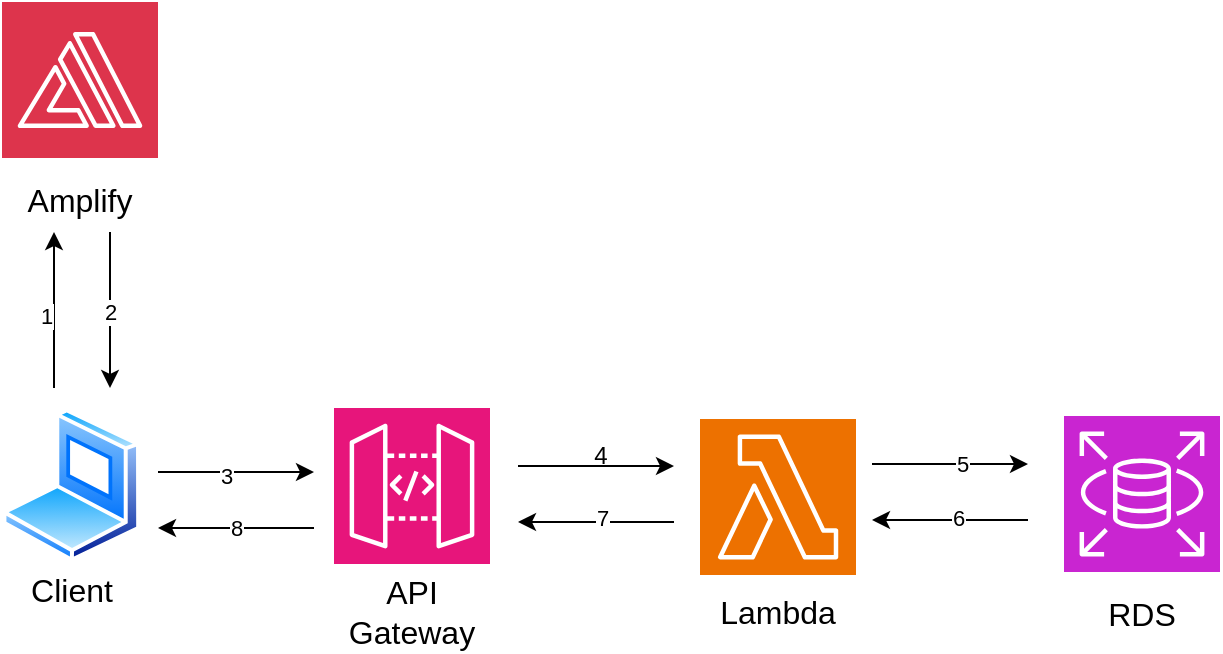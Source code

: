 <mxfile version="22.1.16" type="github">
  <diagram name="Page-1" id="0LZU8UjTFd2PwdZfiGHL">
    <mxGraphModel dx="954" dy="606" grid="0" gridSize="10" guides="1" tooltips="1" connect="1" arrows="1" fold="1" page="0" pageScale="1" pageWidth="850" pageHeight="1100" math="0" shadow="0">
      <root>
        <mxCell id="0" />
        <mxCell id="1" parent="0" />
        <mxCell id="O-yQjCDidxa4uPVZx7qy-1" value="" style="endArrow=classic;html=1;rounded=0;strokeColor=default;" edge="1" parent="1">
          <mxGeometry width="50" height="50" relative="1" as="geometry">
            <mxPoint x="119" y="212" as="sourcePoint" />
            <mxPoint x="119" y="134" as="targetPoint" />
          </mxGeometry>
        </mxCell>
        <mxCell id="O-yQjCDidxa4uPVZx7qy-18" value="1" style="edgeLabel;html=1;align=center;verticalAlign=middle;resizable=0;points=[];" vertex="1" connectable="0" parent="O-yQjCDidxa4uPVZx7qy-1">
          <mxGeometry x="-0.077" y="4" relative="1" as="geometry">
            <mxPoint as="offset" />
          </mxGeometry>
        </mxCell>
        <mxCell id="O-yQjCDidxa4uPVZx7qy-2" value="" style="endArrow=classic;html=1;rounded=0;" edge="1" parent="1">
          <mxGeometry width="50" height="50" relative="1" as="geometry">
            <mxPoint x="147" y="134" as="sourcePoint" />
            <mxPoint x="147" y="212" as="targetPoint" />
          </mxGeometry>
        </mxCell>
        <mxCell id="O-yQjCDidxa4uPVZx7qy-19" value="2" style="edgeLabel;html=1;align=center;verticalAlign=middle;resizable=0;points=[];" vertex="1" connectable="0" parent="O-yQjCDidxa4uPVZx7qy-2">
          <mxGeometry x="0.026" relative="1" as="geometry">
            <mxPoint as="offset" />
          </mxGeometry>
        </mxCell>
        <mxCell id="O-yQjCDidxa4uPVZx7qy-5" value="" style="group;rotation=90;" vertex="1" connectable="0" parent="1">
          <mxGeometry x="196" y="229" width="28" height="78" as="geometry" />
        </mxCell>
        <mxCell id="O-yQjCDidxa4uPVZx7qy-3" value="" style="endArrow=classic;html=1;rounded=0;strokeColor=default;" edge="1" parent="O-yQjCDidxa4uPVZx7qy-5">
          <mxGeometry width="50" height="50" relative="1" as="geometry">
            <mxPoint x="-25" y="25" as="sourcePoint" />
            <mxPoint x="53" y="25" as="targetPoint" />
          </mxGeometry>
        </mxCell>
        <mxCell id="O-yQjCDidxa4uPVZx7qy-20" value="3" style="edgeLabel;html=1;align=center;verticalAlign=middle;resizable=0;points=[];" vertex="1" connectable="0" parent="O-yQjCDidxa4uPVZx7qy-3">
          <mxGeometry x="-0.128" y="-2" relative="1" as="geometry">
            <mxPoint as="offset" />
          </mxGeometry>
        </mxCell>
        <mxCell id="O-yQjCDidxa4uPVZx7qy-4" value="8" style="endArrow=classic;html=1;rounded=0;" edge="1" parent="O-yQjCDidxa4uPVZx7qy-5">
          <mxGeometry width="50" height="50" relative="1" as="geometry">
            <mxPoint x="53" y="53" as="sourcePoint" />
            <mxPoint x="-25" y="53" as="targetPoint" />
          </mxGeometry>
        </mxCell>
        <mxCell id="O-yQjCDidxa4uPVZx7qy-6" value="" style="group;rotation=90;" vertex="1" connectable="0" parent="1">
          <mxGeometry x="376" y="226" width="28" height="78" as="geometry" />
        </mxCell>
        <mxCell id="O-yQjCDidxa4uPVZx7qy-7" value="" style="endArrow=classic;html=1;rounded=0;strokeColor=default;" edge="1" parent="O-yQjCDidxa4uPVZx7qy-6">
          <mxGeometry width="50" height="50" relative="1" as="geometry">
            <mxPoint x="-25" y="25" as="sourcePoint" />
            <mxPoint x="53" y="25" as="targetPoint" />
          </mxGeometry>
        </mxCell>
        <mxCell id="O-yQjCDidxa4uPVZx7qy-8" value="" style="endArrow=classic;html=1;rounded=0;" edge="1" parent="O-yQjCDidxa4uPVZx7qy-6">
          <mxGeometry width="50" height="50" relative="1" as="geometry">
            <mxPoint x="53" y="53" as="sourcePoint" />
            <mxPoint x="-25" y="53" as="targetPoint" />
          </mxGeometry>
        </mxCell>
        <mxCell id="O-yQjCDidxa4uPVZx7qy-25" value="7" style="edgeLabel;html=1;align=center;verticalAlign=middle;resizable=0;points=[];" vertex="1" connectable="0" parent="O-yQjCDidxa4uPVZx7qy-8">
          <mxGeometry x="-0.077" y="-2" relative="1" as="geometry">
            <mxPoint as="offset" />
          </mxGeometry>
        </mxCell>
        <mxCell id="O-yQjCDidxa4uPVZx7qy-10" value="" style="group;rotation=90;" vertex="1" connectable="0" parent="1">
          <mxGeometry x="553" y="225" width="28" height="78" as="geometry" />
        </mxCell>
        <mxCell id="O-yQjCDidxa4uPVZx7qy-11" value="" style="endArrow=classic;html=1;rounded=0;strokeColor=default;" edge="1" parent="O-yQjCDidxa4uPVZx7qy-10">
          <mxGeometry width="50" height="50" relative="1" as="geometry">
            <mxPoint x="-25" y="25" as="sourcePoint" />
            <mxPoint x="53" y="25" as="targetPoint" />
          </mxGeometry>
        </mxCell>
        <mxCell id="O-yQjCDidxa4uPVZx7qy-23" value="5" style="edgeLabel;html=1;align=center;verticalAlign=middle;resizable=0;points=[];" vertex="1" connectable="0" parent="O-yQjCDidxa4uPVZx7qy-11">
          <mxGeometry x="0.154" relative="1" as="geometry">
            <mxPoint as="offset" />
          </mxGeometry>
        </mxCell>
        <mxCell id="O-yQjCDidxa4uPVZx7qy-12" value="" style="endArrow=classic;html=1;rounded=0;" edge="1" parent="O-yQjCDidxa4uPVZx7qy-10">
          <mxGeometry width="50" height="50" relative="1" as="geometry">
            <mxPoint x="53" y="53" as="sourcePoint" />
            <mxPoint x="-25" y="53" as="targetPoint" />
          </mxGeometry>
        </mxCell>
        <mxCell id="O-yQjCDidxa4uPVZx7qy-24" value="6" style="edgeLabel;html=1;align=center;verticalAlign=middle;resizable=0;points=[];" vertex="1" connectable="0" parent="O-yQjCDidxa4uPVZx7qy-12">
          <mxGeometry x="-0.103" y="-1" relative="1" as="geometry">
            <mxPoint as="offset" />
          </mxGeometry>
        </mxCell>
        <mxCell id="O-yQjCDidxa4uPVZx7qy-13" value="" style="group" vertex="1" connectable="0" parent="1">
          <mxGeometry x="624" y="226" width="78" height="116" as="geometry" />
        </mxCell>
        <mxCell id="sJBDt3P0s335DjtUM96a-8" value="" style="sketch=0;points=[[0,0,0],[0.25,0,0],[0.5,0,0],[0.75,0,0],[1,0,0],[0,1,0],[0.25,1,0],[0.5,1,0],[0.75,1,0],[1,1,0],[0,0.25,0],[0,0.5,0],[0,0.75,0],[1,0.25,0],[1,0.5,0],[1,0.75,0]];outlineConnect=0;fontColor=#232F3E;fillColor=#C925D1;strokeColor=#ffffff;dashed=0;verticalLabelPosition=bottom;verticalAlign=top;align=center;html=1;fontSize=12;fontStyle=0;aspect=fixed;shape=mxgraph.aws4.resourceIcon;resIcon=mxgraph.aws4.rds;" parent="O-yQjCDidxa4uPVZx7qy-13" vertex="1">
          <mxGeometry width="78" height="78" as="geometry" />
        </mxCell>
        <mxCell id="sJBDt3P0s335DjtUM96a-16" value="RDS" style="text;strokeColor=none;fillColor=none;html=1;align=center;verticalAlign=middle;whiteSpace=wrap;rounded=0;fontSize=16;" parent="O-yQjCDidxa4uPVZx7qy-13" vertex="1">
          <mxGeometry x="9" y="82" width="60" height="34" as="geometry" />
        </mxCell>
        <mxCell id="O-yQjCDidxa4uPVZx7qy-14" value="" style="group" vertex="1" connectable="0" parent="1">
          <mxGeometry x="442" y="227.5" width="78" height="111" as="geometry" />
        </mxCell>
        <mxCell id="sJBDt3P0s335DjtUM96a-9" value="" style="sketch=0;points=[[0,0,0],[0.25,0,0],[0.5,0,0],[0.75,0,0],[1,0,0],[0,1,0],[0.25,1,0],[0.5,1,0],[0.75,1,0],[1,1,0],[0,0.25,0],[0,0.5,0],[0,0.75,0],[1,0.25,0],[1,0.5,0],[1,0.75,0]];outlineConnect=0;fontColor=#232F3E;fillColor=#ED7100;strokeColor=#ffffff;dashed=0;verticalLabelPosition=bottom;verticalAlign=top;align=center;html=1;fontSize=12;fontStyle=0;aspect=fixed;shape=mxgraph.aws4.resourceIcon;resIcon=mxgraph.aws4.lambda;" parent="O-yQjCDidxa4uPVZx7qy-14" vertex="1">
          <mxGeometry width="78" height="78" as="geometry" />
        </mxCell>
        <mxCell id="sJBDt3P0s335DjtUM96a-15" value="Lambda" style="text;strokeColor=none;fillColor=none;html=1;align=center;verticalAlign=middle;whiteSpace=wrap;rounded=0;fontSize=16;" parent="O-yQjCDidxa4uPVZx7qy-14" vertex="1">
          <mxGeometry x="9" y="81" width="60" height="30" as="geometry" />
        </mxCell>
        <mxCell id="O-yQjCDidxa4uPVZx7qy-15" value="" style="group" vertex="1" connectable="0" parent="1">
          <mxGeometry x="256" y="222" width="84" height="122" as="geometry" />
        </mxCell>
        <mxCell id="sJBDt3P0s335DjtUM96a-10" value="" style="sketch=0;points=[[0,0,0],[0.25,0,0],[0.5,0,0],[0.75,0,0],[1,0,0],[0,1,0],[0.25,1,0],[0.5,1,0],[0.75,1,0],[1,1,0],[0,0.25,0],[0,0.5,0],[0,0.75,0],[1,0.25,0],[1,0.5,0],[1,0.75,0]];outlineConnect=0;fontColor=#232F3E;fillColor=#E7157B;strokeColor=#ffffff;dashed=0;verticalLabelPosition=bottom;verticalAlign=top;align=center;html=1;fontSize=12;fontStyle=0;aspect=fixed;shape=mxgraph.aws4.resourceIcon;resIcon=mxgraph.aws4.api_gateway;" parent="O-yQjCDidxa4uPVZx7qy-15" vertex="1">
          <mxGeometry x="3" width="78" height="78" as="geometry" />
        </mxCell>
        <mxCell id="sJBDt3P0s335DjtUM96a-14" value="API Gateway" style="text;strokeColor=none;fillColor=none;html=1;align=center;verticalAlign=middle;whiteSpace=wrap;rounded=0;fontSize=16;" parent="O-yQjCDidxa4uPVZx7qy-15" vertex="1">
          <mxGeometry y="82" width="84" height="40" as="geometry" />
        </mxCell>
        <mxCell id="O-yQjCDidxa4uPVZx7qy-16" value="" style="group" vertex="1" connectable="0" parent="1">
          <mxGeometry x="93" y="19" width="78" height="119" as="geometry" />
        </mxCell>
        <mxCell id="sJBDt3P0s335DjtUM96a-12" value="" style="sketch=0;points=[[0,0,0],[0.25,0,0],[0.5,0,0],[0.75,0,0],[1,0,0],[0,1,0],[0.25,1,0],[0.5,1,0],[0.75,1,0],[1,1,0],[0,0.25,0],[0,0.5,0],[0,0.75,0],[1,0.25,0],[1,0.5,0],[1,0.75,0]];outlineConnect=0;fontColor=#232F3E;fillColor=#DD344C;strokeColor=#ffffff;dashed=0;verticalLabelPosition=bottom;verticalAlign=top;align=center;html=1;fontSize=12;fontStyle=0;aspect=fixed;shape=mxgraph.aws4.resourceIcon;resIcon=mxgraph.aws4.amplify;" parent="O-yQjCDidxa4uPVZx7qy-16" vertex="1">
          <mxGeometry width="78" height="78" as="geometry" />
        </mxCell>
        <mxCell id="sJBDt3P0s335DjtUM96a-17" value="Amplify" style="text;strokeColor=none;fillColor=none;html=1;align=center;verticalAlign=middle;whiteSpace=wrap;rounded=0;fontSize=16;" parent="O-yQjCDidxa4uPVZx7qy-16" vertex="1">
          <mxGeometry x="9.0" y="78" width="60" height="41" as="geometry" />
        </mxCell>
        <mxCell id="O-yQjCDidxa4uPVZx7qy-17" value="" style="group" vertex="1" connectable="0" parent="1">
          <mxGeometry x="93" y="222" width="69.3" height="111" as="geometry" />
        </mxCell>
        <mxCell id="sJBDt3P0s335DjtUM96a-11" value="" style="image;aspect=fixed;perimeter=ellipsePerimeter;html=1;align=center;shadow=0;dashed=0;spacingTop=3;image=img/lib/active_directory/laptop_client.svg;fontSize=16;" parent="O-yQjCDidxa4uPVZx7qy-17" vertex="1">
          <mxGeometry width="69.3" height="77" as="geometry" />
        </mxCell>
        <mxCell id="sJBDt3P0s335DjtUM96a-13" value="Client" style="text;strokeColor=none;fillColor=none;html=1;align=center;verticalAlign=middle;whiteSpace=wrap;rounded=0;fontSize=16;" parent="O-yQjCDidxa4uPVZx7qy-17" vertex="1">
          <mxGeometry x="4.65" y="71" width="60" height="40" as="geometry" />
        </mxCell>
        <mxCell id="O-yQjCDidxa4uPVZx7qy-21" value="4" style="text;html=1;align=center;verticalAlign=middle;resizable=0;points=[];autosize=1;strokeColor=none;fillColor=none;" vertex="1" parent="1">
          <mxGeometry x="379" y="233" width="25" height="26" as="geometry" />
        </mxCell>
      </root>
    </mxGraphModel>
  </diagram>
</mxfile>
